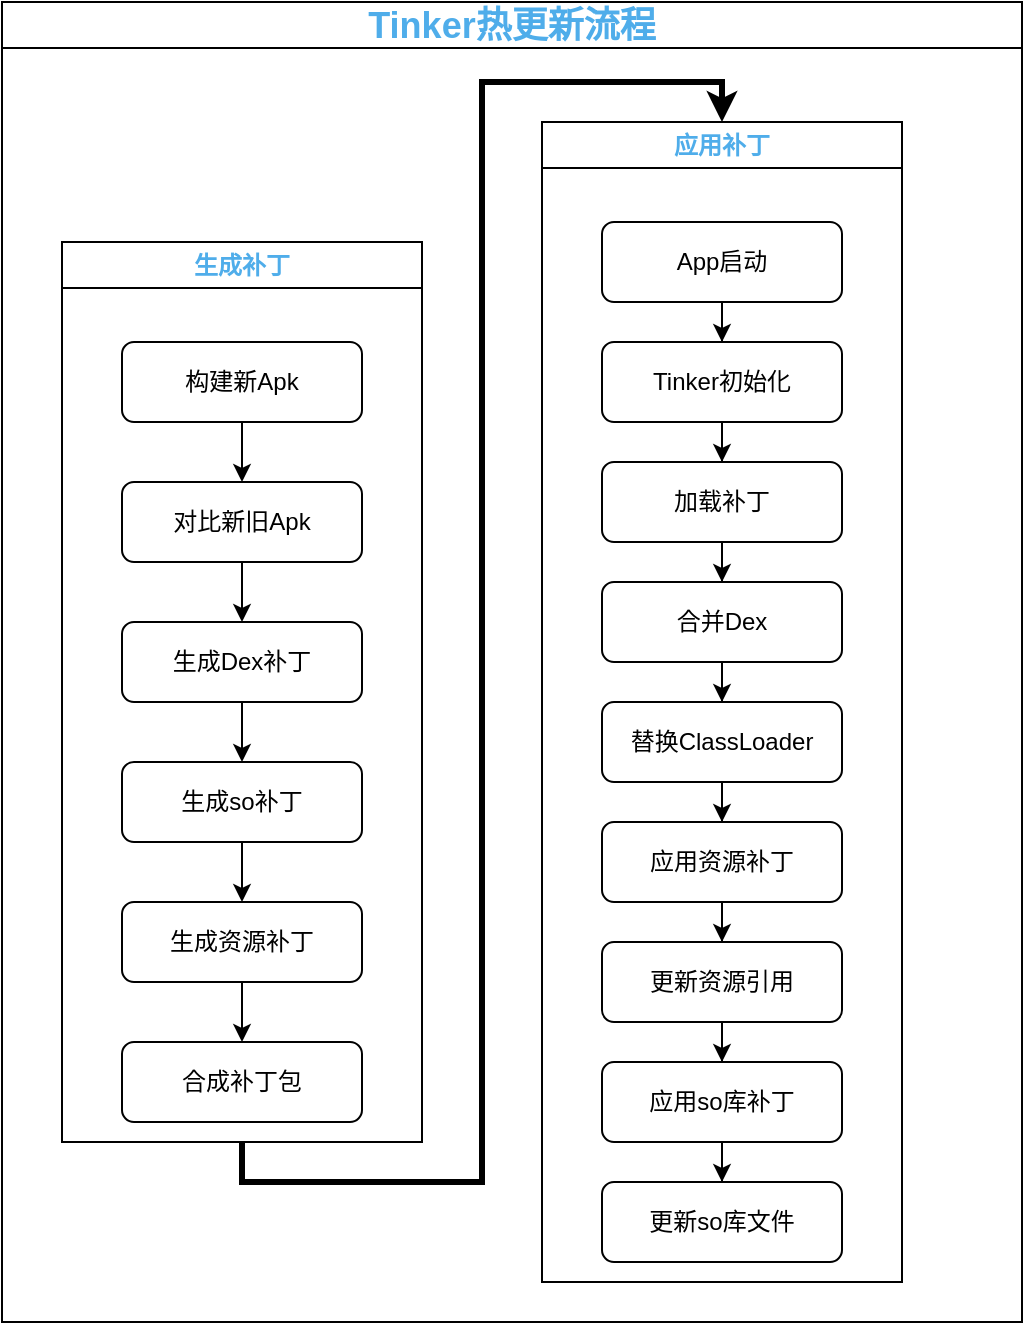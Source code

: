 <mxfile version="24.7.7">
  <diagram name="第 1 页" id="IQ9Vl7TTCOwy3ReOFuCQ">
    <mxGraphModel dx="1242" dy="1954" grid="1" gridSize="10" guides="1" tooltips="1" connect="1" arrows="1" fold="1" page="1" pageScale="1" pageWidth="827" pageHeight="1169" math="0" shadow="0">
      <root>
        <mxCell id="0" />
        <mxCell id="1" parent="0" />
        <mxCell id="WnZRo6pyd_BZn87CbMSf-15" value="" style="group" vertex="1" connectable="0" parent="1">
          <mxGeometry x="50" y="60" width="180" height="450" as="geometry" />
        </mxCell>
        <mxCell id="WnZRo6pyd_BZn87CbMSf-8" value="&lt;font color=&quot;#4fadea&quot;&gt;生成补丁&lt;/font&gt;" style="swimlane;whiteSpace=wrap;html=1;" vertex="1" parent="WnZRo6pyd_BZn87CbMSf-15">
          <mxGeometry width="180" height="450" as="geometry" />
        </mxCell>
        <mxCell id="WnZRo6pyd_BZn87CbMSf-9" style="edgeStyle=orthogonalEdgeStyle;rounded=0;orthogonalLoop=1;jettySize=auto;html=1;" edge="1" parent="WnZRo6pyd_BZn87CbMSf-15" source="WnZRo6pyd_BZn87CbMSf-1" target="WnZRo6pyd_BZn87CbMSf-2">
          <mxGeometry relative="1" as="geometry" />
        </mxCell>
        <mxCell id="WnZRo6pyd_BZn87CbMSf-1" value="构建新Apk" style="rounded=1;whiteSpace=wrap;html=1;" vertex="1" parent="WnZRo6pyd_BZn87CbMSf-15">
          <mxGeometry x="30" y="50" width="120" height="40" as="geometry" />
        </mxCell>
        <mxCell id="WnZRo6pyd_BZn87CbMSf-10" style="edgeStyle=orthogonalEdgeStyle;rounded=0;orthogonalLoop=1;jettySize=auto;html=1;" edge="1" parent="WnZRo6pyd_BZn87CbMSf-15" source="WnZRo6pyd_BZn87CbMSf-2" target="WnZRo6pyd_BZn87CbMSf-3">
          <mxGeometry relative="1" as="geometry" />
        </mxCell>
        <mxCell id="WnZRo6pyd_BZn87CbMSf-2" value="对比新旧Apk" style="rounded=1;whiteSpace=wrap;html=1;" vertex="1" parent="WnZRo6pyd_BZn87CbMSf-15">
          <mxGeometry x="30" y="120" width="120" height="40" as="geometry" />
        </mxCell>
        <mxCell id="WnZRo6pyd_BZn87CbMSf-12" style="edgeStyle=orthogonalEdgeStyle;rounded=0;orthogonalLoop=1;jettySize=auto;html=1;" edge="1" parent="WnZRo6pyd_BZn87CbMSf-15" source="WnZRo6pyd_BZn87CbMSf-3" target="WnZRo6pyd_BZn87CbMSf-4">
          <mxGeometry relative="1" as="geometry" />
        </mxCell>
        <mxCell id="WnZRo6pyd_BZn87CbMSf-3" value="生成Dex补丁" style="rounded=1;whiteSpace=wrap;html=1;" vertex="1" parent="WnZRo6pyd_BZn87CbMSf-15">
          <mxGeometry x="30" y="190" width="120" height="40" as="geometry" />
        </mxCell>
        <mxCell id="WnZRo6pyd_BZn87CbMSf-13" style="edgeStyle=orthogonalEdgeStyle;rounded=0;orthogonalLoop=1;jettySize=auto;html=1;" edge="1" parent="WnZRo6pyd_BZn87CbMSf-15" source="WnZRo6pyd_BZn87CbMSf-4" target="WnZRo6pyd_BZn87CbMSf-5">
          <mxGeometry relative="1" as="geometry" />
        </mxCell>
        <mxCell id="WnZRo6pyd_BZn87CbMSf-4" value="生成so补丁" style="rounded=1;whiteSpace=wrap;html=1;" vertex="1" parent="WnZRo6pyd_BZn87CbMSf-15">
          <mxGeometry x="30" y="260" width="120" height="40" as="geometry" />
        </mxCell>
        <mxCell id="WnZRo6pyd_BZn87CbMSf-14" style="edgeStyle=orthogonalEdgeStyle;rounded=0;orthogonalLoop=1;jettySize=auto;html=1;" edge="1" parent="WnZRo6pyd_BZn87CbMSf-15" source="WnZRo6pyd_BZn87CbMSf-5" target="WnZRo6pyd_BZn87CbMSf-6">
          <mxGeometry relative="1" as="geometry" />
        </mxCell>
        <mxCell id="WnZRo6pyd_BZn87CbMSf-5" value="生成资源补丁" style="rounded=1;whiteSpace=wrap;html=1;" vertex="1" parent="WnZRo6pyd_BZn87CbMSf-15">
          <mxGeometry x="30" y="330" width="120" height="40" as="geometry" />
        </mxCell>
        <mxCell id="WnZRo6pyd_BZn87CbMSf-6" value="合成补丁包" style="rounded=1;whiteSpace=wrap;html=1;" vertex="1" parent="WnZRo6pyd_BZn87CbMSf-15">
          <mxGeometry x="30" y="400" width="120" height="40" as="geometry" />
        </mxCell>
        <mxCell id="WnZRo6pyd_BZn87CbMSf-16" value="" style="group" vertex="1" connectable="0" parent="1">
          <mxGeometry x="290" width="190" height="610" as="geometry" />
        </mxCell>
        <mxCell id="WnZRo6pyd_BZn87CbMSf-17" value="&lt;font color=&quot;#4fadea&quot;&gt;应用补丁&lt;/font&gt;" style="swimlane;whiteSpace=wrap;html=1;" vertex="1" parent="WnZRo6pyd_BZn87CbMSf-16">
          <mxGeometry width="180" height="580" as="geometry" />
        </mxCell>
        <mxCell id="WnZRo6pyd_BZn87CbMSf-33" style="edgeStyle=orthogonalEdgeStyle;rounded=0;orthogonalLoop=1;jettySize=auto;html=1;" edge="1" parent="WnZRo6pyd_BZn87CbMSf-17" source="WnZRo6pyd_BZn87CbMSf-29" target="WnZRo6pyd_BZn87CbMSf-30">
          <mxGeometry relative="1" as="geometry" />
        </mxCell>
        <mxCell id="WnZRo6pyd_BZn87CbMSf-29" value="更新资源引用" style="rounded=1;whiteSpace=wrap;html=1;" vertex="1" parent="WnZRo6pyd_BZn87CbMSf-17">
          <mxGeometry x="30" y="410" width="120" height="40" as="geometry" />
        </mxCell>
        <mxCell id="WnZRo6pyd_BZn87CbMSf-34" style="edgeStyle=orthogonalEdgeStyle;rounded=0;orthogonalLoop=1;jettySize=auto;html=1;" edge="1" parent="WnZRo6pyd_BZn87CbMSf-17" source="WnZRo6pyd_BZn87CbMSf-30" target="WnZRo6pyd_BZn87CbMSf-31">
          <mxGeometry relative="1" as="geometry" />
        </mxCell>
        <mxCell id="WnZRo6pyd_BZn87CbMSf-30" value="应用so库补丁" style="rounded=1;whiteSpace=wrap;html=1;" vertex="1" parent="WnZRo6pyd_BZn87CbMSf-17">
          <mxGeometry x="30" y="470" width="120" height="40" as="geometry" />
        </mxCell>
        <mxCell id="WnZRo6pyd_BZn87CbMSf-31" value="更新so库文件" style="rounded=1;whiteSpace=wrap;html=1;" vertex="1" parent="WnZRo6pyd_BZn87CbMSf-17">
          <mxGeometry x="30" y="530" width="120" height="40" as="geometry" />
        </mxCell>
        <mxCell id="WnZRo6pyd_BZn87CbMSf-18" style="edgeStyle=orthogonalEdgeStyle;rounded=0;orthogonalLoop=1;jettySize=auto;html=1;" edge="1" parent="WnZRo6pyd_BZn87CbMSf-16" source="WnZRo6pyd_BZn87CbMSf-19" target="WnZRo6pyd_BZn87CbMSf-21">
          <mxGeometry relative="1" as="geometry" />
        </mxCell>
        <mxCell id="WnZRo6pyd_BZn87CbMSf-19" value="App启动" style="rounded=1;whiteSpace=wrap;html=1;" vertex="1" parent="WnZRo6pyd_BZn87CbMSf-16">
          <mxGeometry x="30" y="50" width="120" height="40" as="geometry" />
        </mxCell>
        <mxCell id="WnZRo6pyd_BZn87CbMSf-20" style="edgeStyle=orthogonalEdgeStyle;rounded=0;orthogonalLoop=1;jettySize=auto;html=1;" edge="1" parent="WnZRo6pyd_BZn87CbMSf-16" source="WnZRo6pyd_BZn87CbMSf-21" target="WnZRo6pyd_BZn87CbMSf-23">
          <mxGeometry relative="1" as="geometry" />
        </mxCell>
        <mxCell id="WnZRo6pyd_BZn87CbMSf-21" value="Tinker初始化" style="rounded=1;whiteSpace=wrap;html=1;" vertex="1" parent="WnZRo6pyd_BZn87CbMSf-16">
          <mxGeometry x="30" y="110" width="120" height="40" as="geometry" />
        </mxCell>
        <mxCell id="WnZRo6pyd_BZn87CbMSf-22" style="edgeStyle=orthogonalEdgeStyle;rounded=0;orthogonalLoop=1;jettySize=auto;html=1;" edge="1" parent="WnZRo6pyd_BZn87CbMSf-16" source="WnZRo6pyd_BZn87CbMSf-23" target="WnZRo6pyd_BZn87CbMSf-25">
          <mxGeometry relative="1" as="geometry" />
        </mxCell>
        <mxCell id="WnZRo6pyd_BZn87CbMSf-23" value="加载补丁" style="rounded=1;whiteSpace=wrap;html=1;" vertex="1" parent="WnZRo6pyd_BZn87CbMSf-16">
          <mxGeometry x="30" y="170" width="120" height="40" as="geometry" />
        </mxCell>
        <mxCell id="WnZRo6pyd_BZn87CbMSf-24" style="edgeStyle=orthogonalEdgeStyle;rounded=0;orthogonalLoop=1;jettySize=auto;html=1;" edge="1" parent="WnZRo6pyd_BZn87CbMSf-16" source="WnZRo6pyd_BZn87CbMSf-25" target="WnZRo6pyd_BZn87CbMSf-27">
          <mxGeometry relative="1" as="geometry" />
        </mxCell>
        <mxCell id="WnZRo6pyd_BZn87CbMSf-25" value="合并Dex" style="rounded=1;whiteSpace=wrap;html=1;" vertex="1" parent="WnZRo6pyd_BZn87CbMSf-16">
          <mxGeometry x="30" y="230" width="120" height="40" as="geometry" />
        </mxCell>
        <mxCell id="WnZRo6pyd_BZn87CbMSf-26" style="edgeStyle=orthogonalEdgeStyle;rounded=0;orthogonalLoop=1;jettySize=auto;html=1;" edge="1" parent="WnZRo6pyd_BZn87CbMSf-16" source="WnZRo6pyd_BZn87CbMSf-27" target="WnZRo6pyd_BZn87CbMSf-28">
          <mxGeometry relative="1" as="geometry" />
        </mxCell>
        <mxCell id="WnZRo6pyd_BZn87CbMSf-27" value="替换ClassLoader" style="rounded=1;whiteSpace=wrap;html=1;" vertex="1" parent="WnZRo6pyd_BZn87CbMSf-16">
          <mxGeometry x="30" y="290" width="120" height="40" as="geometry" />
        </mxCell>
        <mxCell id="WnZRo6pyd_BZn87CbMSf-32" style="edgeStyle=orthogonalEdgeStyle;rounded=0;orthogonalLoop=1;jettySize=auto;html=1;" edge="1" parent="WnZRo6pyd_BZn87CbMSf-16" source="WnZRo6pyd_BZn87CbMSf-28" target="WnZRo6pyd_BZn87CbMSf-29">
          <mxGeometry relative="1" as="geometry" />
        </mxCell>
        <mxCell id="WnZRo6pyd_BZn87CbMSf-28" value="应用资源补丁" style="rounded=1;whiteSpace=wrap;html=1;" vertex="1" parent="WnZRo6pyd_BZn87CbMSf-16">
          <mxGeometry x="30" y="350" width="120" height="40" as="geometry" />
        </mxCell>
        <mxCell id="WnZRo6pyd_BZn87CbMSf-36" style="edgeStyle=orthogonalEdgeStyle;rounded=0;orthogonalLoop=1;jettySize=auto;html=1;entryX=0.5;entryY=0;entryDx=0;entryDy=0;exitX=0.5;exitY=1;exitDx=0;exitDy=0;strokeWidth=3;" edge="1" parent="1" source="WnZRo6pyd_BZn87CbMSf-8" target="WnZRo6pyd_BZn87CbMSf-17">
          <mxGeometry relative="1" as="geometry" />
        </mxCell>
        <mxCell id="WnZRo6pyd_BZn87CbMSf-37" value="&lt;span style=&quot;font-size: 18px;&quot;&gt;&lt;font color=&quot;#4fadea&quot;&gt;Tinker热更新流程&lt;/font&gt;&lt;/span&gt;" style="swimlane;whiteSpace=wrap;html=1;" vertex="1" parent="1">
          <mxGeometry x="20" y="-60" width="510" height="660" as="geometry" />
        </mxCell>
      </root>
    </mxGraphModel>
  </diagram>
</mxfile>
